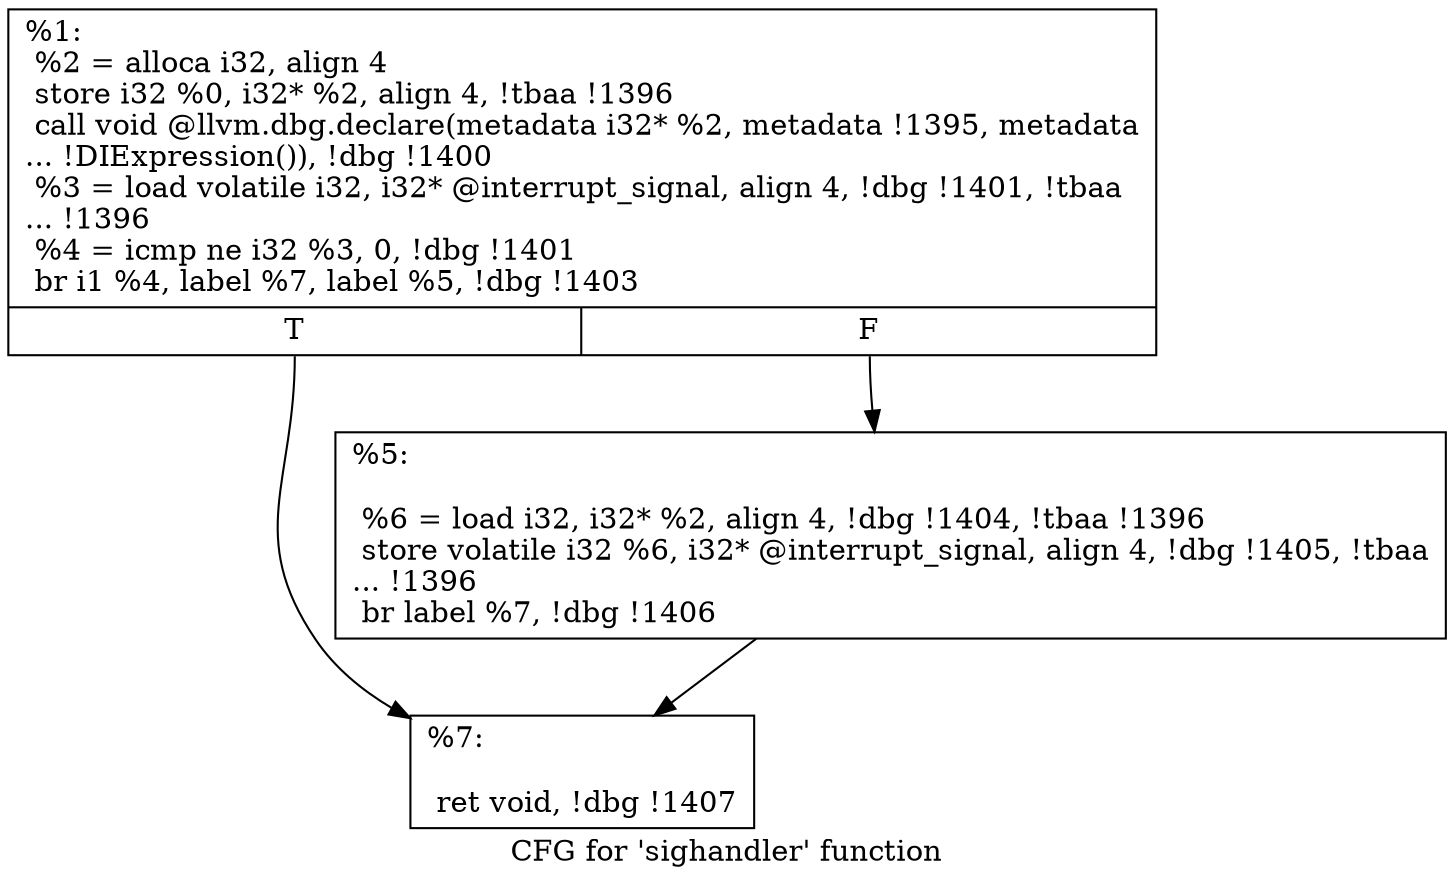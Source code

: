 digraph "CFG for 'sighandler' function" {
	label="CFG for 'sighandler' function";

	Node0x227ea10 [shape=record,label="{%1:\l  %2 = alloca i32, align 4\l  store i32 %0, i32* %2, align 4, !tbaa !1396\l  call void @llvm.dbg.declare(metadata i32* %2, metadata !1395, metadata\l... !DIExpression()), !dbg !1400\l  %3 = load volatile i32, i32* @interrupt_signal, align 4, !dbg !1401, !tbaa\l... !1396\l  %4 = icmp ne i32 %3, 0, !dbg !1401\l  br i1 %4, label %7, label %5, !dbg !1403\l|{<s0>T|<s1>F}}"];
	Node0x227ea10:s0 -> Node0x227f310;
	Node0x227ea10:s1 -> Node0x227f2c0;
	Node0x227f2c0 [shape=record,label="{%5:\l\l  %6 = load i32, i32* %2, align 4, !dbg !1404, !tbaa !1396\l  store volatile i32 %6, i32* @interrupt_signal, align 4, !dbg !1405, !tbaa\l... !1396\l  br label %7, !dbg !1406\l}"];
	Node0x227f2c0 -> Node0x227f310;
	Node0x227f310 [shape=record,label="{%7:\l\l  ret void, !dbg !1407\l}"];
}
